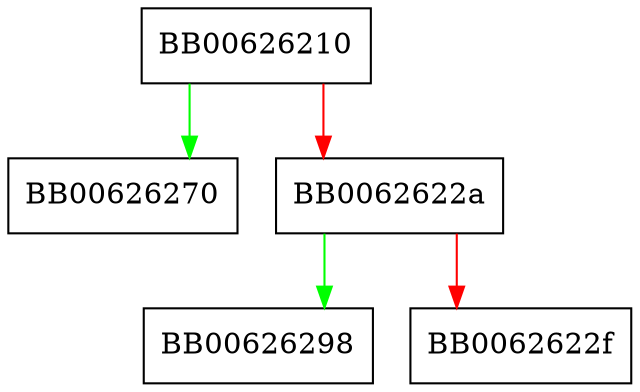 digraph PKCS7_set_content {
  node [shape="box"];
  graph [splines=ortho];
  BB00626210 -> BB00626270 [color="green"];
  BB00626210 -> BB0062622a [color="red"];
  BB0062622a -> BB00626298 [color="green"];
  BB0062622a -> BB0062622f [color="red"];
}